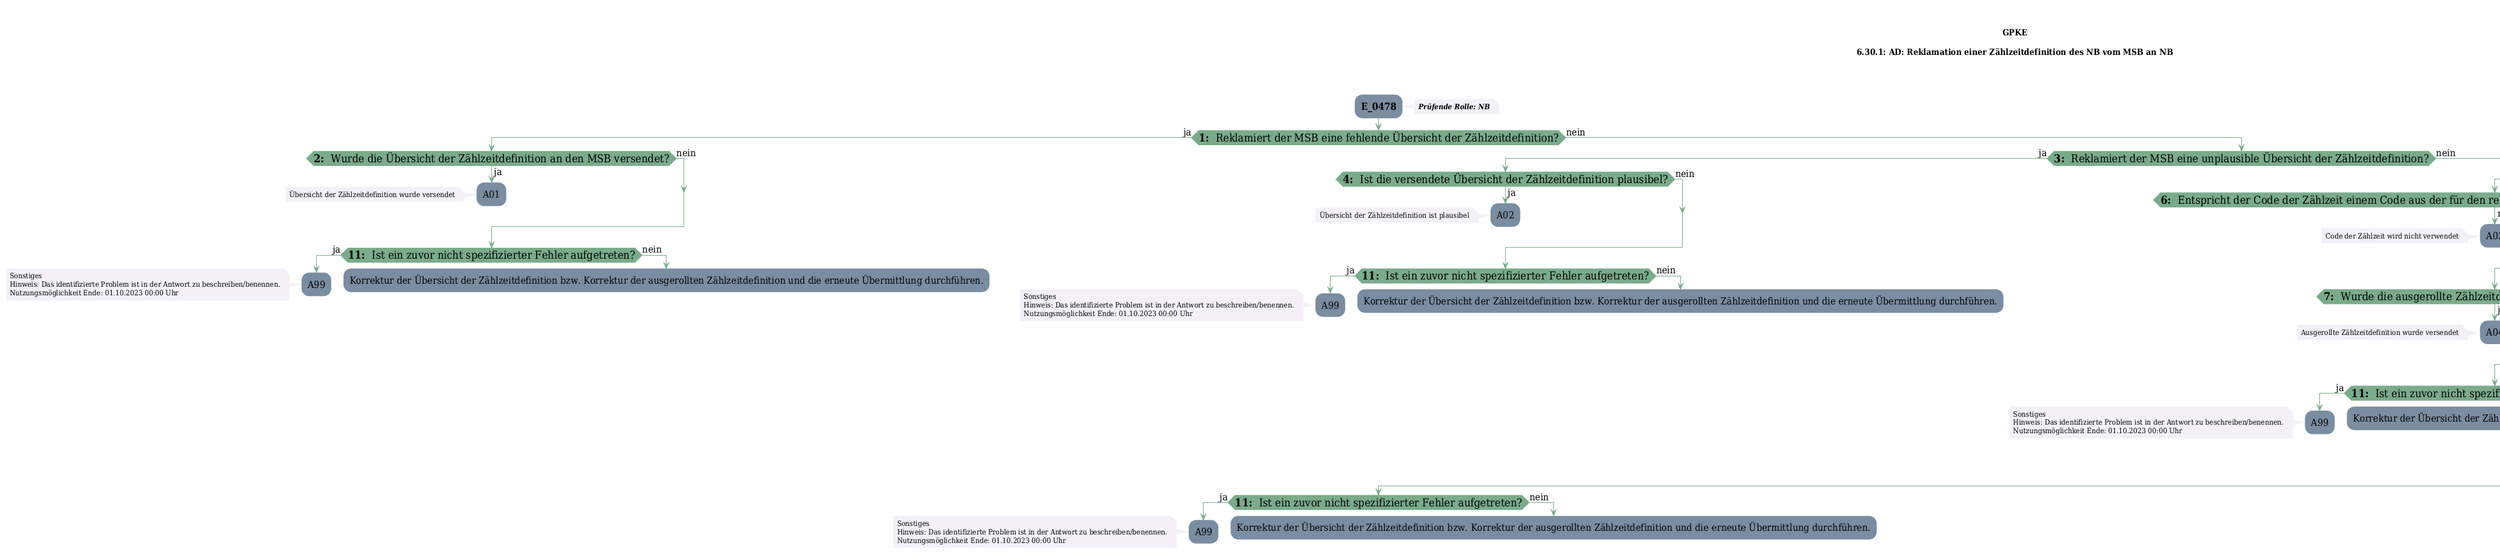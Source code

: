 @startuml
skinparam Shadowing false
skinparam NoteBorderColor #f3f1f6
skinparam NoteBackgroundColor #f3f1f6
skinparam NoteFontSize 12
skinparam ActivityBorderColor none
skinparam ActivityBackgroundColor #7a8da1
skinparam ActivityFontSize 16
skinparam ArrowColor #7aab8a
skinparam ArrowFontSize 16
skinparam ActivityDiamondBackgroundColor #7aab8a
skinparam ActivityDiamondBorderColor #7aab8a
skinparam ActivityDiamondFontSize 18
skinparam defaultFontName DejaVu Serif Condensed
skinparam ActivityEndColor #669580

header
<b>FV2210
2022-12-12
endheader

title
GPKE

6.30.1: AD: Reklamation einer Zählzeitdefinition des NB vom MSB an NB



end title
:<b>E_0478</b>;
note right
<b><i>Prüfende Rolle: NB
end note

if (<b>1: </b> Reklamiert der MSB eine fehlende Übersicht der Zählzeitdefinition?) then (ja)
    if (<b>2: </b> Wurde die Übersicht der Zählzeitdefinition an den MSB versendet?) then (ja)
        :A01;
        note left
            Übersicht der Zählzeitdefinition wurde versendet
        endnote
        kill;
    else (nein)
    endif
    if (<b>11: </b> Ist ein zuvor nicht spezifizierter Fehler aufgetreten?) then (ja)
        :A99;
        note left
            Sonstiges
            Hinweis: Das identifizierte Problem ist in der Antwort zu beschreiben/benennen.
            Nutzungsmöglichkeit Ende: 01.10.2023 00:00 Uhr
        endnote
        kill;
    else (nein)
        :Korrektur der Übersicht der Zählzeitdefinition bzw. Korrektur der ausgerollten Zählzeitdefinition und die erneute Übermittlung durchführen.;
        kill;
    endif
else (nein)
    if (<b>3: </b> Reklamiert der MSB eine unplausible Übersicht der Zählzeitdefinition?) then (ja)
        if (<b>4: </b> Ist die versendete Übersicht der Zählzeitdefinition plausibel?) then (ja)
            :A02;
            note left
                Übersicht der Zählzeitdefinition ist plausibel
            endnote
            kill;
        else (nein)
        endif
        if (<b>11: </b> Ist ein zuvor nicht spezifizierter Fehler aufgetreten?) then (ja)
            :A99;
            note left
                Sonstiges
                Hinweis: Das identifizierte Problem ist in der Antwort zu beschreiben/benennen.
                Nutzungsmöglichkeit Ende: 01.10.2023 00:00 Uhr
            endnote
            kill;
        else (nein)
            :Korrektur der Übersicht der Zählzeitdefinition bzw. Korrektur der ausgerollten Zählzeitdefinition und die erneute Übermittlung durchführen.;
            kill;
        endif
    else (nein)
        if (<b>5: </b> Reklamiert der MSB das Fehlen der ausgerollten Zählzeitdefinition?) then (ja)
            if (<b>6: </b> Entspricht der Code der Zählzeit einem Code aus der für den reklamierten Zeitraum gültigen Übersicht der Zählzeitdefinitionen?) then (ja)
            else (nein)
                :A03;
                note left
                    Code der Zählzeit wird nicht verwendet
                endnote
                kill;
            endif
            if (<b>7: </b> Wurde die ausgerollte Zählzeitdefinition an den MSB versendet?) then (ja)
                :A04;
                note left
                    Ausgerollte Zählzeitdefinition wurde versendet
                endnote
                kill;
            else (nein)
            endif
            if (<b>11: </b> Ist ein zuvor nicht spezifizierter Fehler aufgetreten?) then (ja)
                :A99;
                note left
                    Sonstiges
                    Hinweis: Das identifizierte Problem ist in der Antwort zu beschreiben/benennen.
                    Nutzungsmöglichkeit Ende: 01.10.2023 00:00 Uhr
                endnote
                kill;
            else (nein)
                :Korrektur der Übersicht der Zählzeitdefinition bzw. Korrektur der ausgerollten Zählzeitdefinition und die erneute Übermittlung durchführen.;
                kill;
            endif
        else (nein)
            if (<b>8: </b> Reklamiert der MSB eine unplausible ausgerollte Zählzeitdefinition?) then (ja)
                if (<b>9: </b> Wurde mit dem Code der Zählzeit bereits eine ausgerollte Zählzeitdefinition mit einer höheren Version versendet?) then (ja)
                    :A05;
                    note left
                        Es wurde bereits eine aktuellere ausgerollte Zählzeitdefinition für den Code der Zählzeit versendet
                    endnote
                    kill;
                else (nein)
                endif
                if (<b>10: </b> Ist die versendete ausgerollte Zählzeitdefinition plausibel?) then (ja)
                    :A06;
                    note left
                        Ausgerollte Zählzeitdefinition ist plausibel
                    endnote
                    kill;
                else (nein)
                endif
                if (<b>11: </b> Ist ein zuvor nicht spezifizierter Fehler aufgetreten?) then (ja)
                    :A99;
                    note left
                        Sonstiges
                        Hinweis: Das identifizierte Problem ist in der Antwort zu beschreiben/benennen.
                        Nutzungsmöglichkeit Ende: 01.10.2023 00:00 Uhr
                    endnote
                    kill;
                else (nein)
                    :Korrektur der Übersicht der Zählzeitdefinition bzw. Korrektur der ausgerollten Zählzeitdefinition und die erneute Übermittlung durchführen.;
                    kill;
                endif
            else (nein)
            endif
        endif
    endif
endif
if (<b>11: </b> Ist ein zuvor nicht spezifizierter Fehler aufgetreten?) then (ja)
    :A99;
    note left
        Sonstiges
        Hinweis: Das identifizierte Problem ist in der Antwort zu beschreiben/benennen.
        Nutzungsmöglichkeit Ende: 01.10.2023 00:00 Uhr
    endnote
    kill;
else (nein)
    :Korrektur der Übersicht der Zählzeitdefinition bzw. Korrektur der ausgerollten Zählzeitdefinition und die erneute Übermittlung durchführen.;
    kill;
endif

@enduml
